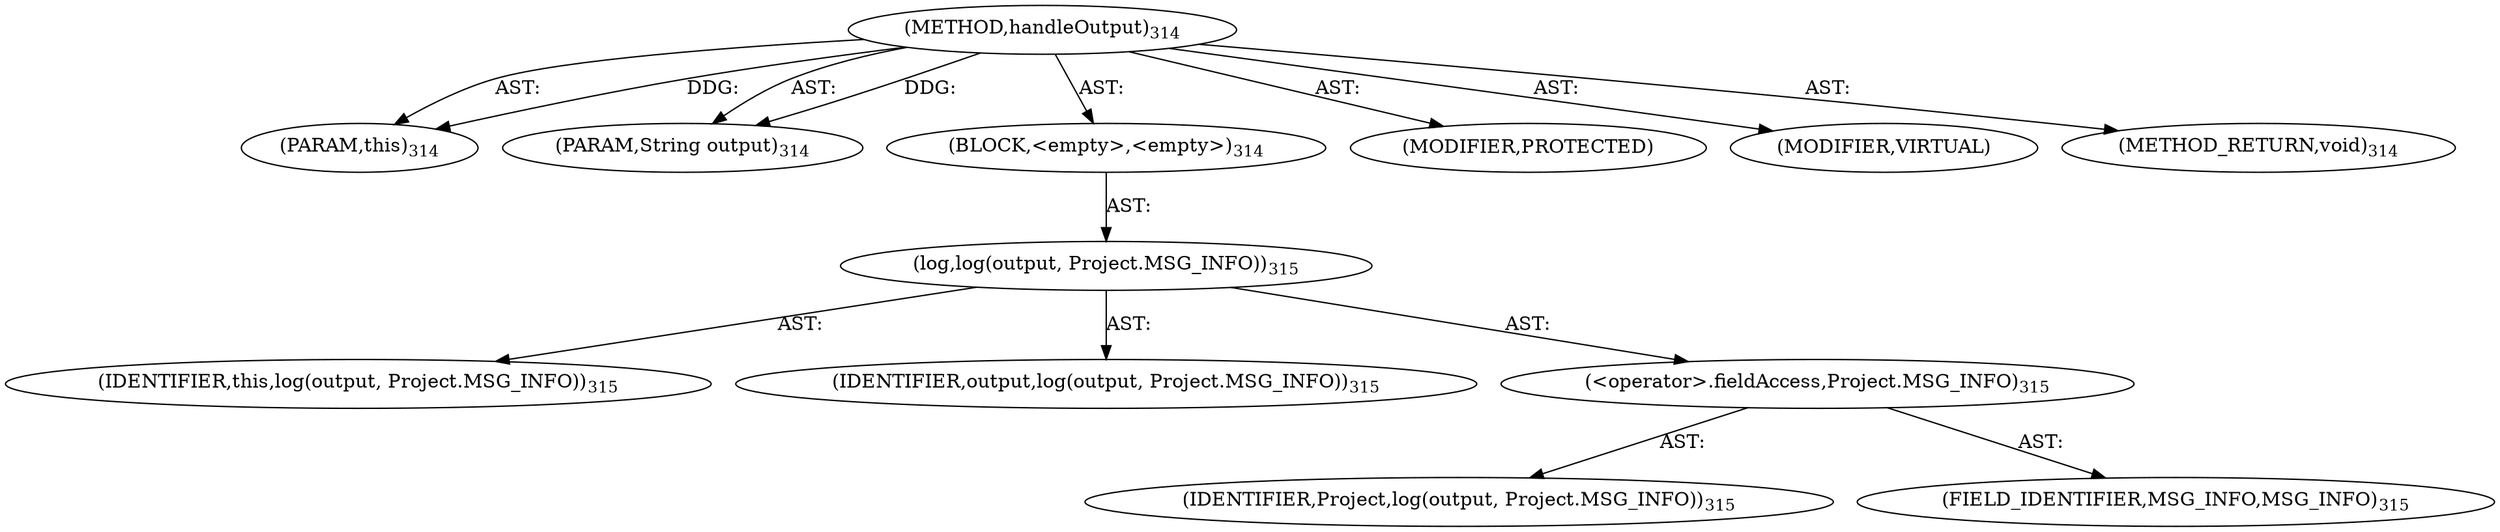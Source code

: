digraph "handleOutput" {  
"111669149712" [label = <(METHOD,handleOutput)<SUB>314</SUB>> ]
"115964117000" [label = <(PARAM,this)<SUB>314</SUB>> ]
"115964117024" [label = <(PARAM,String output)<SUB>314</SUB>> ]
"25769803797" [label = <(BLOCK,&lt;empty&gt;,&lt;empty&gt;)<SUB>314</SUB>> ]
"30064771113" [label = <(log,log(output, Project.MSG_INFO))<SUB>315</SUB>> ]
"68719476746" [label = <(IDENTIFIER,this,log(output, Project.MSG_INFO))<SUB>315</SUB>> ]
"68719476791" [label = <(IDENTIFIER,output,log(output, Project.MSG_INFO))<SUB>315</SUB>> ]
"30064771114" [label = <(&lt;operator&gt;.fieldAccess,Project.MSG_INFO)<SUB>315</SUB>> ]
"68719476792" [label = <(IDENTIFIER,Project,log(output, Project.MSG_INFO))<SUB>315</SUB>> ]
"55834574869" [label = <(FIELD_IDENTIFIER,MSG_INFO,MSG_INFO)<SUB>315</SUB>> ]
"133143986215" [label = <(MODIFIER,PROTECTED)> ]
"133143986216" [label = <(MODIFIER,VIRTUAL)> ]
"128849018896" [label = <(METHOD_RETURN,void)<SUB>314</SUB>> ]
  "111669149712" -> "115964117000"  [ label = "AST: "] 
  "111669149712" -> "115964117024"  [ label = "AST: "] 
  "111669149712" -> "25769803797"  [ label = "AST: "] 
  "111669149712" -> "133143986215"  [ label = "AST: "] 
  "111669149712" -> "133143986216"  [ label = "AST: "] 
  "111669149712" -> "128849018896"  [ label = "AST: "] 
  "25769803797" -> "30064771113"  [ label = "AST: "] 
  "30064771113" -> "68719476746"  [ label = "AST: "] 
  "30064771113" -> "68719476791"  [ label = "AST: "] 
  "30064771113" -> "30064771114"  [ label = "AST: "] 
  "30064771114" -> "68719476792"  [ label = "AST: "] 
  "30064771114" -> "55834574869"  [ label = "AST: "] 
  "111669149712" -> "115964117000"  [ label = "DDG: "] 
  "111669149712" -> "115964117024"  [ label = "DDG: "] 
}
